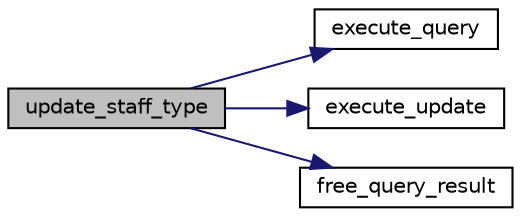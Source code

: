 digraph "update_staff_type"
{
 // LATEX_PDF_SIZE
  edge [fontname="Helvetica",fontsize="10",labelfontname="Helvetica",labelfontsize="10"];
  node [fontname="Helvetica",fontsize="10",shape=record];
  rankdir="LR";
  Node1 [label="update_staff_type",height=0.2,width=0.4,color="black", fillcolor="grey75", style="filled", fontcolor="black",tooltip="修改服务人员类型"];
  Node1 -> Node2 [color="midnightblue",fontsize="10",style="solid",fontname="Helvetica"];
  Node2 [label="execute_query",height=0.2,width=0.4,color="black", fillcolor="white", style="filled",URL="$db__query_8c.html#ad6a50f994e852c3e41ca39df52927b8a",tooltip=" "];
  Node1 -> Node3 [color="midnightblue",fontsize="10",style="solid",fontname="Helvetica"];
  Node3 [label="execute_update",height=0.2,width=0.4,color="black", fillcolor="white", style="filled",URL="$db__query_8c.html#a8e8357f0e514181200d759cc87a3a088",tooltip=" "];
  Node1 -> Node4 [color="midnightblue",fontsize="10",style="solid",fontname="Helvetica"];
  Node4 [label="free_query_result",height=0.2,width=0.4,color="black", fillcolor="white", style="filled",URL="$db__query_8c.html#ad4c3a29daaeb7d4428edf4dbb111f1b5",tooltip=" "];
}
